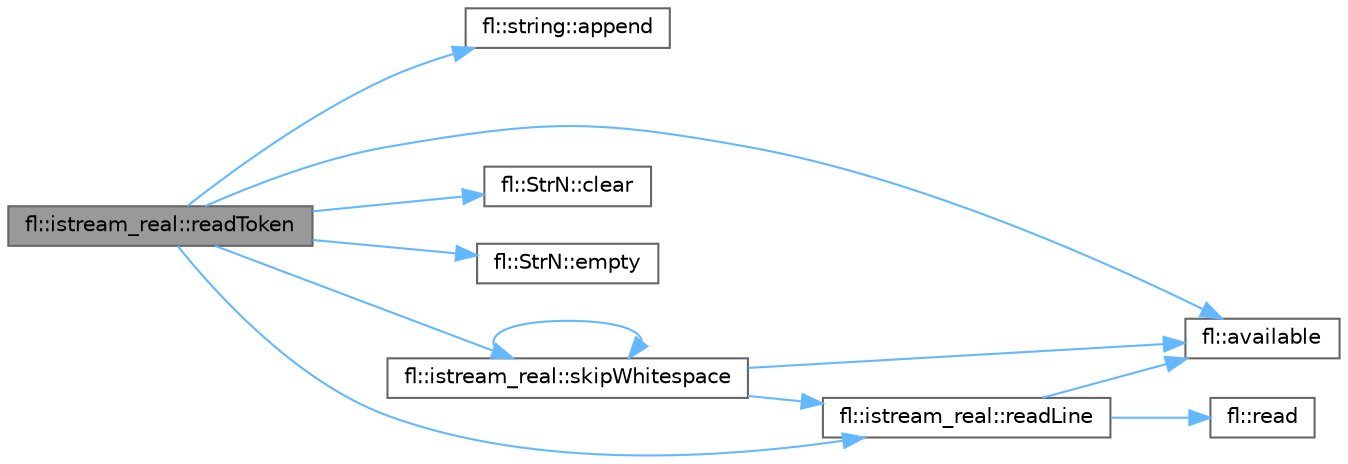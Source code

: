 digraph "fl::istream_real::readToken"
{
 // INTERACTIVE_SVG=YES
 // LATEX_PDF_SIZE
  bgcolor="transparent";
  edge [fontname=Helvetica,fontsize=10,labelfontname=Helvetica,labelfontsize=10];
  node [fontname=Helvetica,fontsize=10,shape=box,height=0.2,width=0.4];
  rankdir="LR";
  Node1 [id="Node000001",label="fl::istream_real::readToken",height=0.2,width=0.4,color="gray40", fillcolor="grey60", style="filled", fontcolor="black",tooltip=" "];
  Node1 -> Node2 [id="edge1_Node000001_Node000002",color="steelblue1",style="solid",tooltip=" "];
  Node2 [id="Node000002",label="fl::string::append",height=0.2,width=0.4,color="grey40", fillcolor="white", style="filled",URL="$d2/db2/classfl_1_1string_a78222786068d86a8463f4e408dc393eb.html#a78222786068d86a8463f4e408dc393eb",tooltip=" "];
  Node1 -> Node3 [id="edge2_Node000001_Node000003",color="steelblue1",style="solid",tooltip=" "];
  Node3 [id="Node000003",label="fl::available",height=0.2,width=0.4,color="grey40", fillcolor="white", style="filled",URL="$d4/d36/namespacefl_a01186a22a1055c583d5408c116c84ffa.html#a01186a22a1055c583d5408c116c84ffa",tooltip=" "];
  Node1 -> Node4 [id="edge3_Node000001_Node000004",color="steelblue1",style="solid",tooltip=" "];
  Node4 [id="Node000004",label="fl::StrN::clear",height=0.2,width=0.4,color="grey40", fillcolor="white", style="filled",URL="$dc/d96/classfl_1_1_str_n_a6f3fee5553f985b5b5d995e7232a4a71.html#a6f3fee5553f985b5b5d995e7232a4a71",tooltip=" "];
  Node1 -> Node5 [id="edge4_Node000001_Node000005",color="steelblue1",style="solid",tooltip=" "];
  Node5 [id="Node000005",label="fl::StrN::empty",height=0.2,width=0.4,color="grey40", fillcolor="white", style="filled",URL="$dc/d96/classfl_1_1_str_n_a1e1d92d46d9311b6cb1fc94170bc8d6b.html#a1e1d92d46d9311b6cb1fc94170bc8d6b",tooltip=" "];
  Node1 -> Node6 [id="edge5_Node000001_Node000006",color="steelblue1",style="solid",tooltip=" "];
  Node6 [id="Node000006",label="fl::istream_real::readLine",height=0.2,width=0.4,color="grey40", fillcolor="white", style="filled",URL="$dc/d4b/classfl_1_1istream__real_ab70ff31d4c958447b46066a17a55d047.html#ab70ff31d4c958447b46066a17a55d047",tooltip=" "];
  Node6 -> Node3 [id="edge6_Node000006_Node000003",color="steelblue1",style="solid",tooltip=" "];
  Node6 -> Node7 [id="edge7_Node000006_Node000007",color="steelblue1",style="solid",tooltip=" "];
  Node7 [id="Node000007",label="fl::read",height=0.2,width=0.4,color="grey40", fillcolor="white", style="filled",URL="$d4/d36/namespacefl_a18e7608a302c3628c24710b27480641b.html#a18e7608a302c3628c24710b27480641b",tooltip=" "];
  Node1 -> Node8 [id="edge8_Node000001_Node000008",color="steelblue1",style="solid",tooltip=" "];
  Node8 [id="Node000008",label="fl::istream_real::skipWhitespace",height=0.2,width=0.4,color="grey40", fillcolor="white", style="filled",URL="$dc/d4b/classfl_1_1istream__real_a1896b88f9d1cb20dd178716dc97c60c7.html#a1896b88f9d1cb20dd178716dc97c60c7",tooltip=" "];
  Node8 -> Node3 [id="edge9_Node000008_Node000003",color="steelblue1",style="solid",tooltip=" "];
  Node8 -> Node6 [id="edge10_Node000008_Node000006",color="steelblue1",style="solid",tooltip=" "];
  Node8 -> Node8 [id="edge11_Node000008_Node000008",color="steelblue1",style="solid",tooltip=" "];
}
